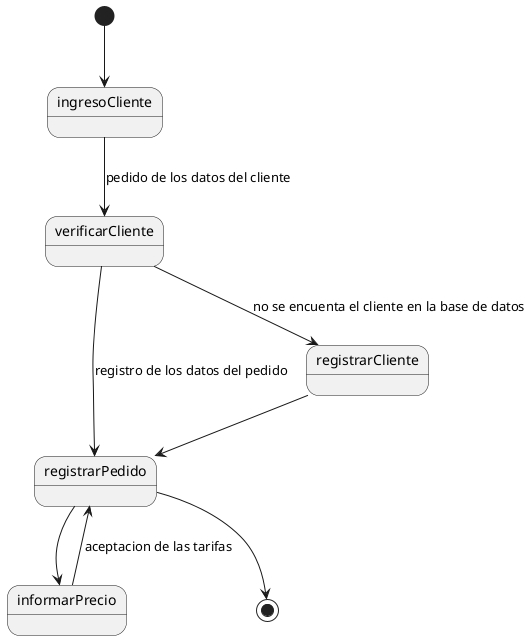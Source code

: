 'La empresa Super Gas SA es una empresa familiar que se dedica al fraccionamiento y venta de gas envasado y a granel.La  empresa  cuenta  con  distribuidores  organizados  por  zonas  cubriendo todos  los barrios  de  la  ciudad  de  Córdoba,  los  cuales  se  encargan  de  efectuar  el  traslado  del  gas  a donde  lo  pidió  el  cliente.  Por  otra  parte,  se  ofrece  a  los  clientes  un  servicio  de  atención telefónica las 24hs. del día para poder atender los pedidos correspondientes.El procedimiento para la venta y distribución del gas es el siguiente:Cuando el cliente llama por teléfono, es atendido por una operadora quien le solicita sus datos personales y el o los productos necesarios, es decir la cantidad de garrafas de gas que  desea  (ya  sea  de  10,  15  ,  30  o  45  Kg.)  o  a  granel  (m3).  En  ese  momento  se  verifica  si quien llama es cliente de la empresa, si no lo es, se procede a registrarlo como nuevo cliente (considerando  los  siguientes  datos:  tipo  y  numero  de  documento,  nombre,  apellido,  razón social, dirección, barrio, zona y teléfono). Luego la operadora le informa al cliente el precio de  cada  producto,  el  monto  total  del  pedido,  el  día  y  la  hora  aproximada  en  el  que  el distribuidor le entregará el pedido en su domicilio. Para estimar la fecha de entrega se debe considerar  los  pedidos  efectuados  con  anterioridad  y  pendientes  de  entrega,  la  zona  que corresponda y el distribuidor asignado a dicha zona. Cabe aclarar que un distribuidor puede efectuar  una  cantidad  determinada  de  entregas  en  forma  diaria.  Si  el  cliente  está  de acuerdo se registra el pedido.Todas  las  mañanas,  a  primera  hora  del  día  la  operadora  genera  un  listado  de  los pedidos  pendientes  de  entrega  para  cada  distribuidor  asignado  a  una  determinada  zona,  y se  lo  entrega  para  que  proceda  al  reparto  correspondiente.  Además  se  genera  la  factura  a fin de que el distribuidor pueda cobrarle al cliente. Los distribuidores se dirigen al domicilio indicado  y  entregan  el  pedido,  realizando  la  cobranza  (que  puede  ser  decontado,  con cheque   o   por   cualquier   medio   de   pago   electrónico)   y   entregando   la   factura   como comprobante  de  pago.  En  ese  momento  el  distribuidor  hace  firmar  al  cliente  en  el  listado para  luego  poder  realizar  la  rendición  correspondiente.  Al  finalizar  el  día  el  distribuidor  se dirige  a  la  empresa  y  rinde  el  trabajo  realizado  entregando  el  dinero  y/o  los  cheques recibidos  en  concepto  de  pago,  el  listado  con  los  pedidos  entregados  y  la  correspondiente firma  del  cliente,  indicando  aquellos  pedidos  que  no  fueronentregados.  El  encargado administrativo procede a registrar fecha y hora de entrega de cada pedido, forma de pago, datos  del  cheque  y  el  banco  en  el  caso  que  corresponda,  y  cualquier  observación  de  ser necesario, y sigue dejando como pendiente aquellos pedidos que no fueron entregados, de manera tal que sea considerado en el listado de reparto del día siguiente.Al  final  de  cada  día  el  encargado  administrativo  confecciona  un  resumen  con  los ingresos   percibidos   dirigido   al   contador   de   la   empresa,   para   su   correspondiente procesamiento.Puede  ocurrir  que  el  cliente  desee  cancelar  el  pedido,  frente  a  esta  situación,  es atendido  por  la  operadora  quien  procede  a  registrar  la  cancelación  del  mismo  y  el  motivo respectivo,  y  si  el  pedido  ya estáconsiderado  en  el  reparto  de  ese  día,  se  comunica  por radio con el distribuidor para avisarle que dicho pedido no debe ser entregado, y se registra en la factura correspondiente que está anulada.En  forma  mensual,  el  presidente  de  la  Empresa  informa  los  nuevos  precios  del producto, si es hubo alguna modificación, de manera de mantener actualizados los mismos. Además,  el  presidente  necesita  información  estadística  de  ventas  por  periodo  (invierno, verano,  etc.).  Esta  información  no estásiendo  brindada  actualmente  y  el  presidente  desea que   se   realice   un   sistema   informático   que   contemple   el   procedimiento   de   venta   y distribución  de  gas  y  que  le  brinde  la  información  que  el  necesita  para  su  correspondiente análisis.
' 
'
'Realizar el diagrama de transición de estados del cliente realizando un pedido en PlantUML*/
'
@startuml 

[*] --> ingresoCliente
state ingresoCliente{
	
}

ingresoCliente --> verificarCliente : pedido de los datos del cliente


state verificarCliente{

}

verificarCliente --> registrarPedido :registro de los datos del pedido
verificarCliente --> registrarCliente :no se encuenta el cliente en la base de datos

state registrarCliente{
	
}

registrarCliente --> registrarPedido

state registrarPedido{
	
}

registrarPedido --> informarPrecio

state informarPrecio{
	
}
informarPrecio --> registrarPedido : aceptacion de las tarifas

registrarPedido --> [*]

@enduml